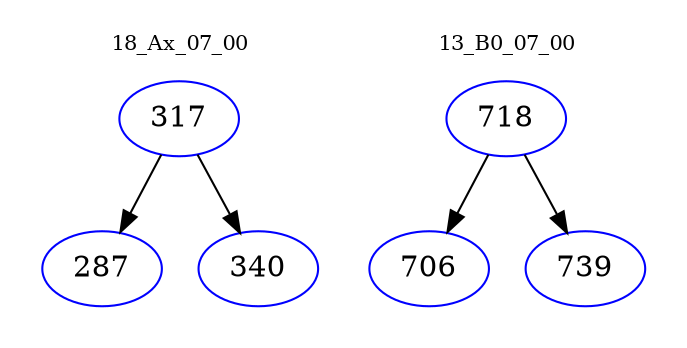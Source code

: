 digraph{
subgraph cluster_0 {
color = white
label = "18_Ax_07_00";
fontsize=10;
T0_317 [label="317", color="blue"]
T0_317 -> T0_287 [color="black"]
T0_287 [label="287", color="blue"]
T0_317 -> T0_340 [color="black"]
T0_340 [label="340", color="blue"]
}
subgraph cluster_1 {
color = white
label = "13_B0_07_00";
fontsize=10;
T1_718 [label="718", color="blue"]
T1_718 -> T1_706 [color="black"]
T1_706 [label="706", color="blue"]
T1_718 -> T1_739 [color="black"]
T1_739 [label="739", color="blue"]
}
}
